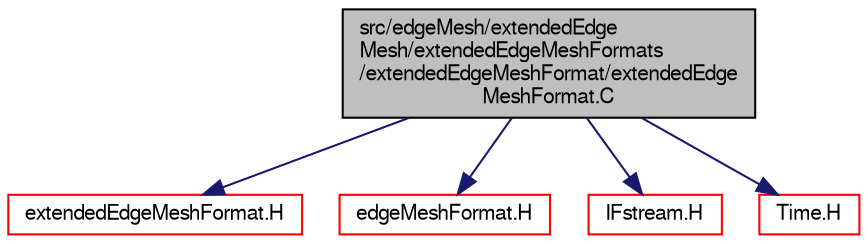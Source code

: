 digraph "src/edgeMesh/extendedEdgeMesh/extendedEdgeMeshFormats/extendedEdgeMeshFormat/extendedEdgeMeshFormat.C"
{
  bgcolor="transparent";
  edge [fontname="FreeSans",fontsize="10",labelfontname="FreeSans",labelfontsize="10"];
  node [fontname="FreeSans",fontsize="10",shape=record];
  Node0 [label="src/edgeMesh/extendedEdge\lMesh/extendedEdgeMeshFormats\l/extendedEdgeMeshFormat/extendedEdge\lMeshFormat.C",height=0.2,width=0.4,color="black", fillcolor="grey75", style="filled", fontcolor="black"];
  Node0 -> Node1 [color="midnightblue",fontsize="10",style="solid",fontname="FreeSans"];
  Node1 [label="extendedEdgeMeshFormat.H",height=0.2,width=0.4,color="red",URL="$a00974.html"];
  Node0 -> Node175 [color="midnightblue",fontsize="10",style="solid",fontname="FreeSans"];
  Node175 [label="edgeMeshFormat.H",height=0.2,width=0.4,color="red",URL="$a00899.html"];
  Node0 -> Node178 [color="midnightblue",fontsize="10",style="solid",fontname="FreeSans"];
  Node178 [label="IFstream.H",height=0.2,width=0.4,color="red",URL="$a09059.html"];
  Node0 -> Node179 [color="midnightblue",fontsize="10",style="solid",fontname="FreeSans"];
  Node179 [label="Time.H",height=0.2,width=0.4,color="red",URL="$a09311.html"];
}

